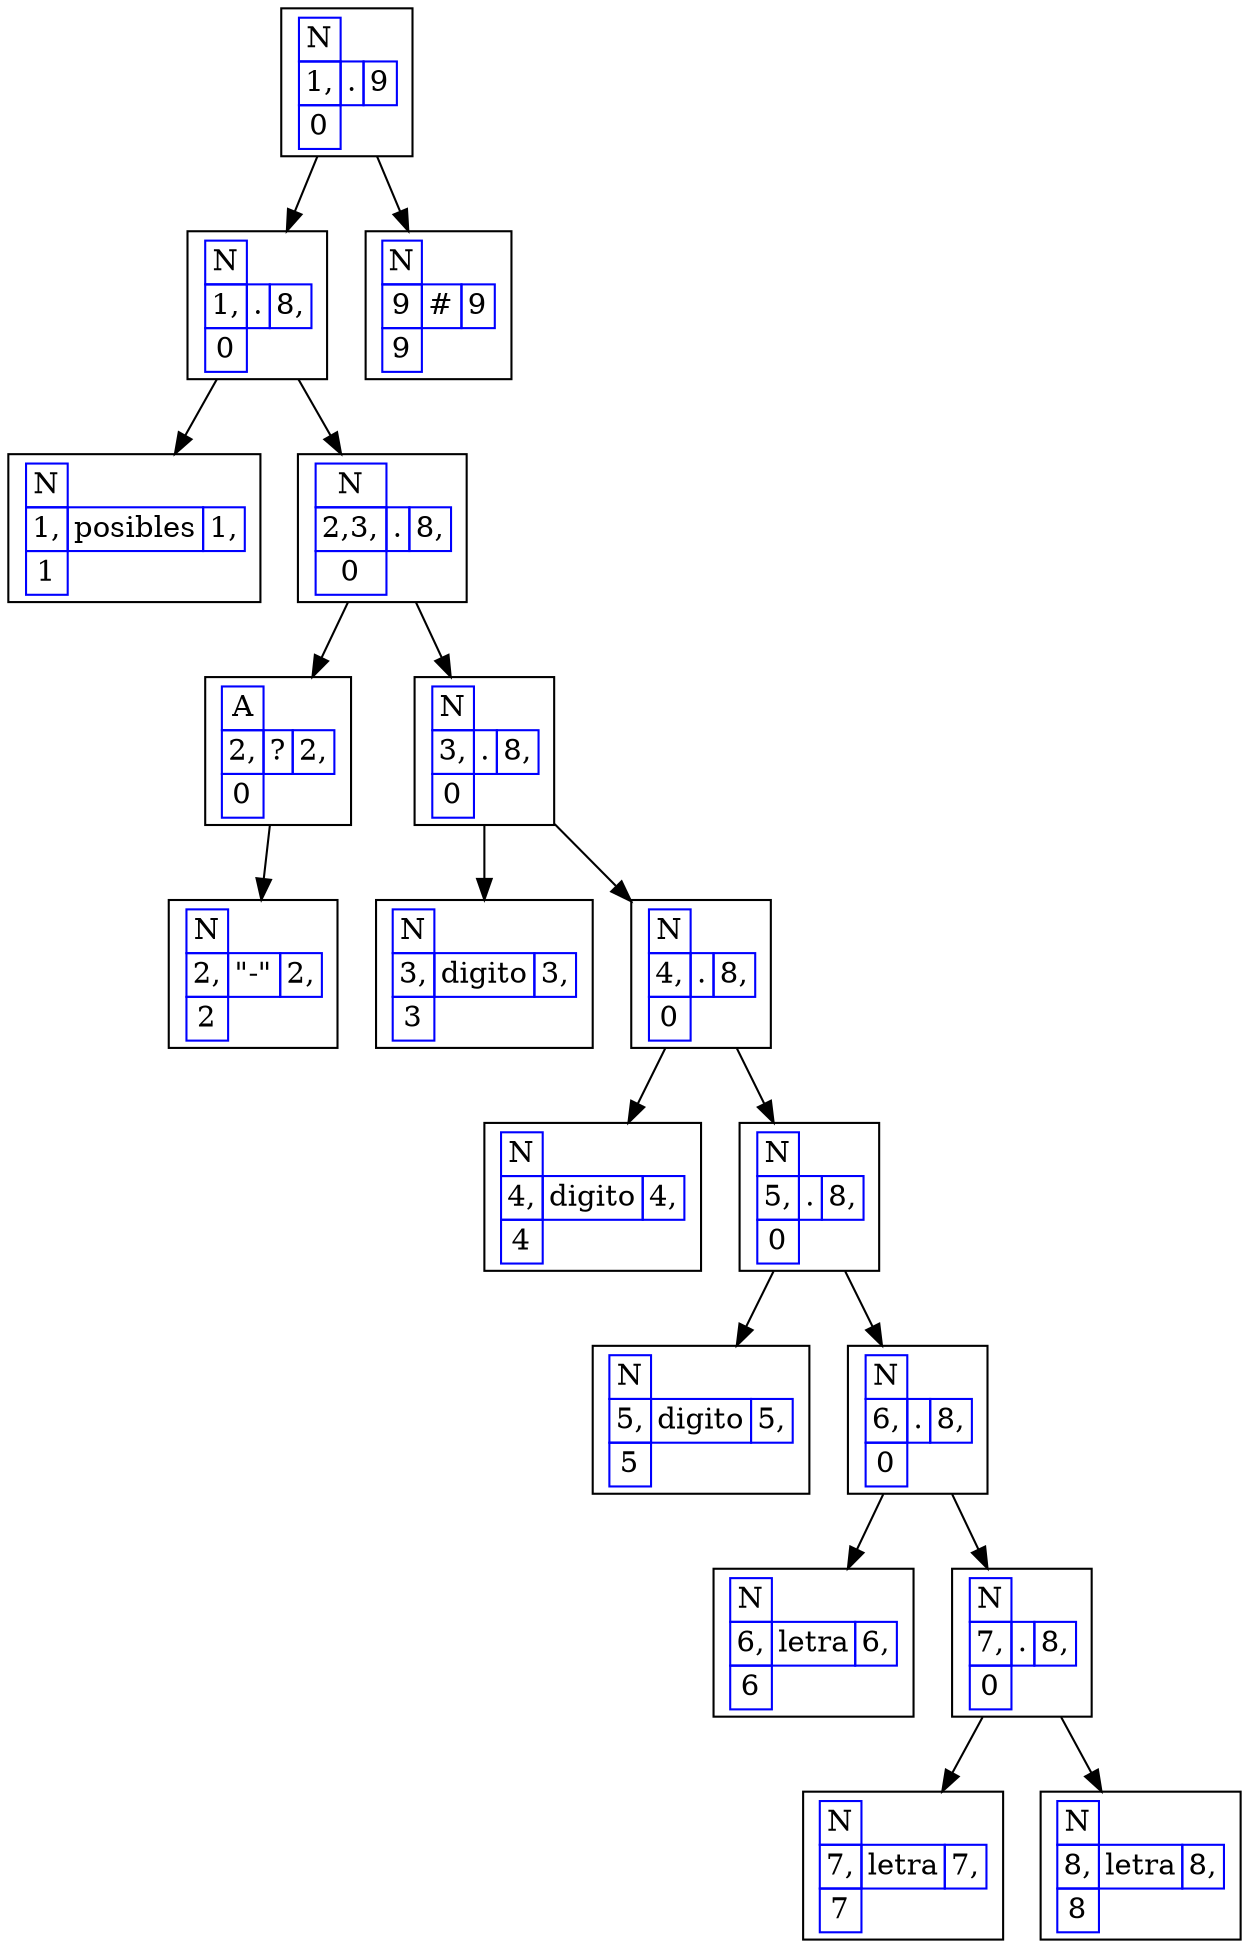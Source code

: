 digraph G{
rankdir=UD
node[shape=box]
concentrate=true
nodo33 [ label =< 
<table border='0' cellborder='1' color='blue' cellspacing='0'>
<tr><td>N</td></tr>
<tr><td>1,</td><td>.</td><td>9</td></tr>
<tr><td>0</td></tr> 
</table>
>];
nodo31 [ label =< 
<table border='0' cellborder='1' color='blue' cellspacing='0'>
<tr><td>N</td></tr>
<tr><td>1,</td><td>.</td><td>8,</td></tr>
<tr><td>0</td></tr> 
</table>
>];
nodo16 [ label =< 
<table border='0' cellborder='1' color='blue' cellspacing='0'>
<tr><td>N</td></tr>
<tr><td>1,</td><td>posibles</td><td>1,</td></tr>
<tr><td>1</td></tr> 
</table>
>];
nodo31->nodo16
nodo30 [ label =< 
<table border='0' cellborder='1' color='blue' cellspacing='0'>
<tr><td>N</td></tr>
<tr><td>2,3,</td><td>.</td><td>8,</td></tr>
<tr><td>0</td></tr> 
</table>
>];
nodo18 [ label =< 
<table border='0' cellborder='1' color='blue' cellspacing='0'>
<tr><td>A</td></tr>
<tr><td>2,</td><td>?</td><td>2,</td></tr>
<tr><td>0</td></tr> 
</table>
>];
nodo17 [ label =< 
<table border='0' cellborder='1' color='blue' cellspacing='0'>
<tr><td>N</td></tr>
<tr><td>2,</td><td>"-"</td><td>2,</td></tr>
<tr><td>2</td></tr> 
</table>
>];
nodo18->nodo17
nodo30->nodo18
nodo29 [ label =< 
<table border='0' cellborder='1' color='blue' cellspacing='0'>
<tr><td>N</td></tr>
<tr><td>3,</td><td>.</td><td>8,</td></tr>
<tr><td>0</td></tr> 
</table>
>];
nodo19 [ label =< 
<table border='0' cellborder='1' color='blue' cellspacing='0'>
<tr><td>N</td></tr>
<tr><td>3,</td><td>digito</td><td>3,</td></tr>
<tr><td>3</td></tr> 
</table>
>];
nodo29->nodo19
nodo28 [ label =< 
<table border='0' cellborder='1' color='blue' cellspacing='0'>
<tr><td>N</td></tr>
<tr><td>4,</td><td>.</td><td>8,</td></tr>
<tr><td>0</td></tr> 
</table>
>];
nodo20 [ label =< 
<table border='0' cellborder='1' color='blue' cellspacing='0'>
<tr><td>N</td></tr>
<tr><td>4,</td><td>digito</td><td>4,</td></tr>
<tr><td>4</td></tr> 
</table>
>];
nodo28->nodo20
nodo27 [ label =< 
<table border='0' cellborder='1' color='blue' cellspacing='0'>
<tr><td>N</td></tr>
<tr><td>5,</td><td>.</td><td>8,</td></tr>
<tr><td>0</td></tr> 
</table>
>];
nodo21 [ label =< 
<table border='0' cellborder='1' color='blue' cellspacing='0'>
<tr><td>N</td></tr>
<tr><td>5,</td><td>digito</td><td>5,</td></tr>
<tr><td>5</td></tr> 
</table>
>];
nodo27->nodo21
nodo26 [ label =< 
<table border='0' cellborder='1' color='blue' cellspacing='0'>
<tr><td>N</td></tr>
<tr><td>6,</td><td>.</td><td>8,</td></tr>
<tr><td>0</td></tr> 
</table>
>];
nodo22 [ label =< 
<table border='0' cellborder='1' color='blue' cellspacing='0'>
<tr><td>N</td></tr>
<tr><td>6,</td><td>letra</td><td>6,</td></tr>
<tr><td>6</td></tr> 
</table>
>];
nodo26->nodo22
nodo25 [ label =< 
<table border='0' cellborder='1' color='blue' cellspacing='0'>
<tr><td>N</td></tr>
<tr><td>7,</td><td>.</td><td>8,</td></tr>
<tr><td>0</td></tr> 
</table>
>];
nodo23 [ label =< 
<table border='0' cellborder='1' color='blue' cellspacing='0'>
<tr><td>N</td></tr>
<tr><td>7,</td><td>letra</td><td>7,</td></tr>
<tr><td>7</td></tr> 
</table>
>];
nodo25->nodo23
nodo24 [ label =< 
<table border='0' cellborder='1' color='blue' cellspacing='0'>
<tr><td>N</td></tr>
<tr><td>8,</td><td>letra</td><td>8,</td></tr>
<tr><td>8</td></tr> 
</table>
>];
nodo25->nodo24
nodo26->nodo25
nodo27->nodo26
nodo28->nodo27
nodo29->nodo28
nodo30->nodo29
nodo31->nodo30
nodo33->nodo31
nodo32 [ label =< 
<table border='0' cellborder='1' color='blue' cellspacing='0'>
<tr><td>N</td></tr>
<tr><td>9</td><td>#</td><td>9</td></tr>
<tr><td>9</td></tr> 
</table>
>];
nodo33->nodo32

}
